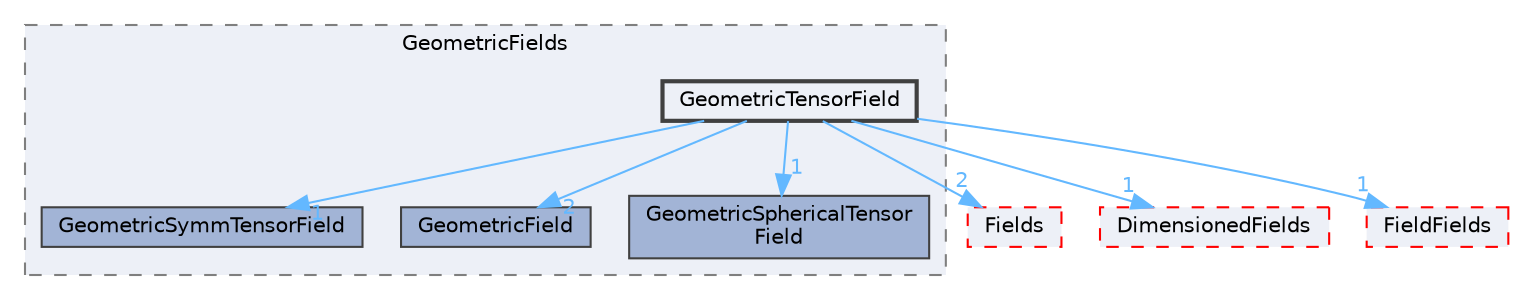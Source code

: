 digraph "src/OpenFOAM/fields/GeometricFields/GeometricTensorField"
{
 // LATEX_PDF_SIZE
  bgcolor="transparent";
  edge [fontname=Helvetica,fontsize=10,labelfontname=Helvetica,labelfontsize=10];
  node [fontname=Helvetica,fontsize=10,shape=box,height=0.2,width=0.4];
  compound=true
  subgraph clusterdir_99558e6cce2e782cc8c86fe4c767e1e1 {
    graph [ bgcolor="#edf0f7", pencolor="grey50", label="GeometricFields", fontname=Helvetica,fontsize=10 style="filled,dashed", URL="dir_99558e6cce2e782cc8c86fe4c767e1e1.html",tooltip=""]
  dir_02a55e4020468345e3b4cc1316f3bce2 [label="GeometricSymmTensorField", fillcolor="#a2b4d6", color="grey25", style="filled", URL="dir_02a55e4020468345e3b4cc1316f3bce2.html",tooltip=""];
  dir_cd8c242dbf9349898a9b717387ebe031 [label="GeometricField", fillcolor="#a2b4d6", color="grey25", style="filled", URL="dir_cd8c242dbf9349898a9b717387ebe031.html",tooltip=""];
  dir_1511140f93c0ce1002d17a6bb313e786 [label="GeometricSphericalTensor\lField", fillcolor="#a2b4d6", color="grey25", style="filled", URL="dir_1511140f93c0ce1002d17a6bb313e786.html",tooltip=""];
  dir_5ce9b94a15d598509690339b73ab7566 [label="GeometricTensorField", fillcolor="#edf0f7", color="grey25", style="filled,bold", URL="dir_5ce9b94a15d598509690339b73ab7566.html",tooltip=""];
  }
  dir_7d364942a13d3ce50f6681364b448a98 [label="Fields", fillcolor="#edf0f7", color="red", style="filled,dashed", URL="dir_7d364942a13d3ce50f6681364b448a98.html",tooltip=""];
  dir_8c8bb42ce9b582caaa8128a267c381ba [label="DimensionedFields", fillcolor="#edf0f7", color="red", style="filled,dashed", URL="dir_8c8bb42ce9b582caaa8128a267c381ba.html",tooltip=""];
  dir_8eb3a7b50b56ddbfb00a2ddef0a44ff7 [label="FieldFields", fillcolor="#edf0f7", color="red", style="filled,dashed", URL="dir_8eb3a7b50b56ddbfb00a2ddef0a44ff7.html",tooltip=""];
  dir_5ce9b94a15d598509690339b73ab7566->dir_02a55e4020468345e3b4cc1316f3bce2 [headlabel="1", labeldistance=1.5 headhref="dir_001627_001626.html" href="dir_001627_001626.html" color="steelblue1" fontcolor="steelblue1"];
  dir_5ce9b94a15d598509690339b73ab7566->dir_1511140f93c0ce1002d17a6bb313e786 [headlabel="1", labeldistance=1.5 headhref="dir_001627_001625.html" href="dir_001627_001625.html" color="steelblue1" fontcolor="steelblue1"];
  dir_5ce9b94a15d598509690339b73ab7566->dir_7d364942a13d3ce50f6681364b448a98 [headlabel="2", labeldistance=1.5 headhref="dir_001627_001336.html" href="dir_001627_001336.html" color="steelblue1" fontcolor="steelblue1"];
  dir_5ce9b94a15d598509690339b73ab7566->dir_8c8bb42ce9b582caaa8128a267c381ba [headlabel="1", labeldistance=1.5 headhref="dir_001627_000937.html" href="dir_001627_000937.html" color="steelblue1" fontcolor="steelblue1"];
  dir_5ce9b94a15d598509690339b73ab7566->dir_8eb3a7b50b56ddbfb00a2ddef0a44ff7 [headlabel="1", labeldistance=1.5 headhref="dir_001627_001327.html" href="dir_001627_001327.html" color="steelblue1" fontcolor="steelblue1"];
  dir_5ce9b94a15d598509690339b73ab7566->dir_cd8c242dbf9349898a9b717387ebe031 [headlabel="2", labeldistance=1.5 headhref="dir_001627_001621.html" href="dir_001627_001621.html" color="steelblue1" fontcolor="steelblue1"];
}
